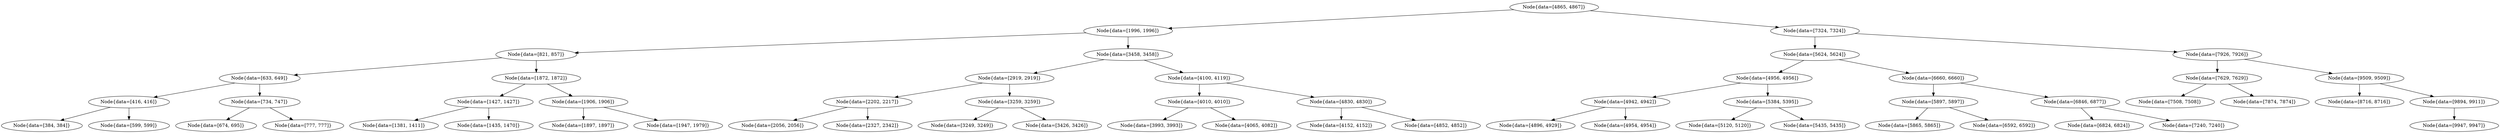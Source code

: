 digraph G{
527372258 [label="Node{data=[4865, 4867]}"]
527372258 -> 576736382
576736382 [label="Node{data=[1996, 1996]}"]
576736382 -> 1301228797
1301228797 [label="Node{data=[821, 857]}"]
1301228797 -> 1833239242
1833239242 [label="Node{data=[633, 649]}"]
1833239242 -> 179437727
179437727 [label="Node{data=[416, 416]}"]
179437727 -> 705801739
705801739 [label="Node{data=[384, 384]}"]
179437727 -> 508397424
508397424 [label="Node{data=[599, 599]}"]
1833239242 -> 1532728609
1532728609 [label="Node{data=[734, 747]}"]
1532728609 -> 1106755629
1106755629 [label="Node{data=[674, 695]}"]
1532728609 -> 1714507758
1714507758 [label="Node{data=[777, 777]}"]
1301228797 -> 347419231
347419231 [label="Node{data=[1872, 1872]}"]
347419231 -> 322981749
322981749 [label="Node{data=[1427, 1427]}"]
322981749 -> 1825112984
1825112984 [label="Node{data=[1381, 1411]}"]
322981749 -> 7040976
7040976 [label="Node{data=[1435, 1470]}"]
347419231 -> 1030849096
1030849096 [label="Node{data=[1906, 1906]}"]
1030849096 -> 752572788
752572788 [label="Node{data=[1897, 1897]}"]
1030849096 -> 145382068
145382068 [label="Node{data=[1947, 1979]}"]
576736382 -> 1407492510
1407492510 [label="Node{data=[3458, 3458]}"]
1407492510 -> 1647708776
1647708776 [label="Node{data=[2919, 2919]}"]
1647708776 -> 340852643
340852643 [label="Node{data=[2202, 2217]}"]
340852643 -> 1316317287
1316317287 [label="Node{data=[2056, 2056]}"]
340852643 -> 954976358
954976358 [label="Node{data=[2327, 2342]}"]
1647708776 -> 1792864345
1792864345 [label="Node{data=[3259, 3259]}"]
1792864345 -> 2036508486
2036508486 [label="Node{data=[3249, 3249]}"]
1792864345 -> 473030237
473030237 [label="Node{data=[3426, 3426]}"]
1407492510 -> 2055183685
2055183685 [label="Node{data=[4100, 4119]}"]
2055183685 -> 1999434859
1999434859 [label="Node{data=[4010, 4010]}"]
1999434859 -> 462959967
462959967 [label="Node{data=[3993, 3993]}"]
1999434859 -> 155833159
155833159 [label="Node{data=[4065, 4082]}"]
2055183685 -> 257614494
257614494 [label="Node{data=[4830, 4830]}"]
257614494 -> 533053618
533053618 [label="Node{data=[4152, 4152]}"]
257614494 -> 1168981208
1168981208 [label="Node{data=[4852, 4852]}"]
527372258 -> 45681857
45681857 [label="Node{data=[7324, 7324]}"]
45681857 -> 1513046042
1513046042 [label="Node{data=[5624, 5624]}"]
1513046042 -> 1809767357
1809767357 [label="Node{data=[4956, 4956]}"]
1809767357 -> 1203331554
1203331554 [label="Node{data=[4942, 4942]}"]
1203331554 -> 221033168
221033168 [label="Node{data=[4896, 4929]}"]
1203331554 -> 757271807
757271807 [label="Node{data=[4954, 4954]}"]
1809767357 -> 817707477
817707477 [label="Node{data=[5384, 5395]}"]
817707477 -> 1015539793
1015539793 [label="Node{data=[5120, 5120]}"]
817707477 -> 1414883107
1414883107 [label="Node{data=[5435, 5435]}"]
1513046042 -> 1629805986
1629805986 [label="Node{data=[6660, 6660]}"]
1629805986 -> 940454850
940454850 [label="Node{data=[5897, 5897]}"]
940454850 -> 1003000306
1003000306 [label="Node{data=[5865, 5865]}"]
940454850 -> 1146848727
1146848727 [label="Node{data=[6592, 6592]}"]
1629805986 -> 64330035
64330035 [label="Node{data=[6846, 6877]}"]
64330035 -> 1242315432
1242315432 [label="Node{data=[6824, 6824]}"]
64330035 -> 892626202
892626202 [label="Node{data=[7240, 7240]}"]
45681857 -> 760822614
760822614 [label="Node{data=[7926, 7926]}"]
760822614 -> 40514511
40514511 [label="Node{data=[7629, 7629]}"]
40514511 -> 689471568
689471568 [label="Node{data=[7508, 7508]}"]
40514511 -> 1058155740
1058155740 [label="Node{data=[7874, 7874]}"]
760822614 -> 1542792163
1542792163 [label="Node{data=[9509, 9509]}"]
1542792163 -> 148018969
148018969 [label="Node{data=[8716, 8716]}"]
1542792163 -> 1696963667
1696963667 [label="Node{data=[9894, 9911]}"]
1696963667 -> 1275013351
1275013351 [label="Node{data=[9947, 9947]}"]
}